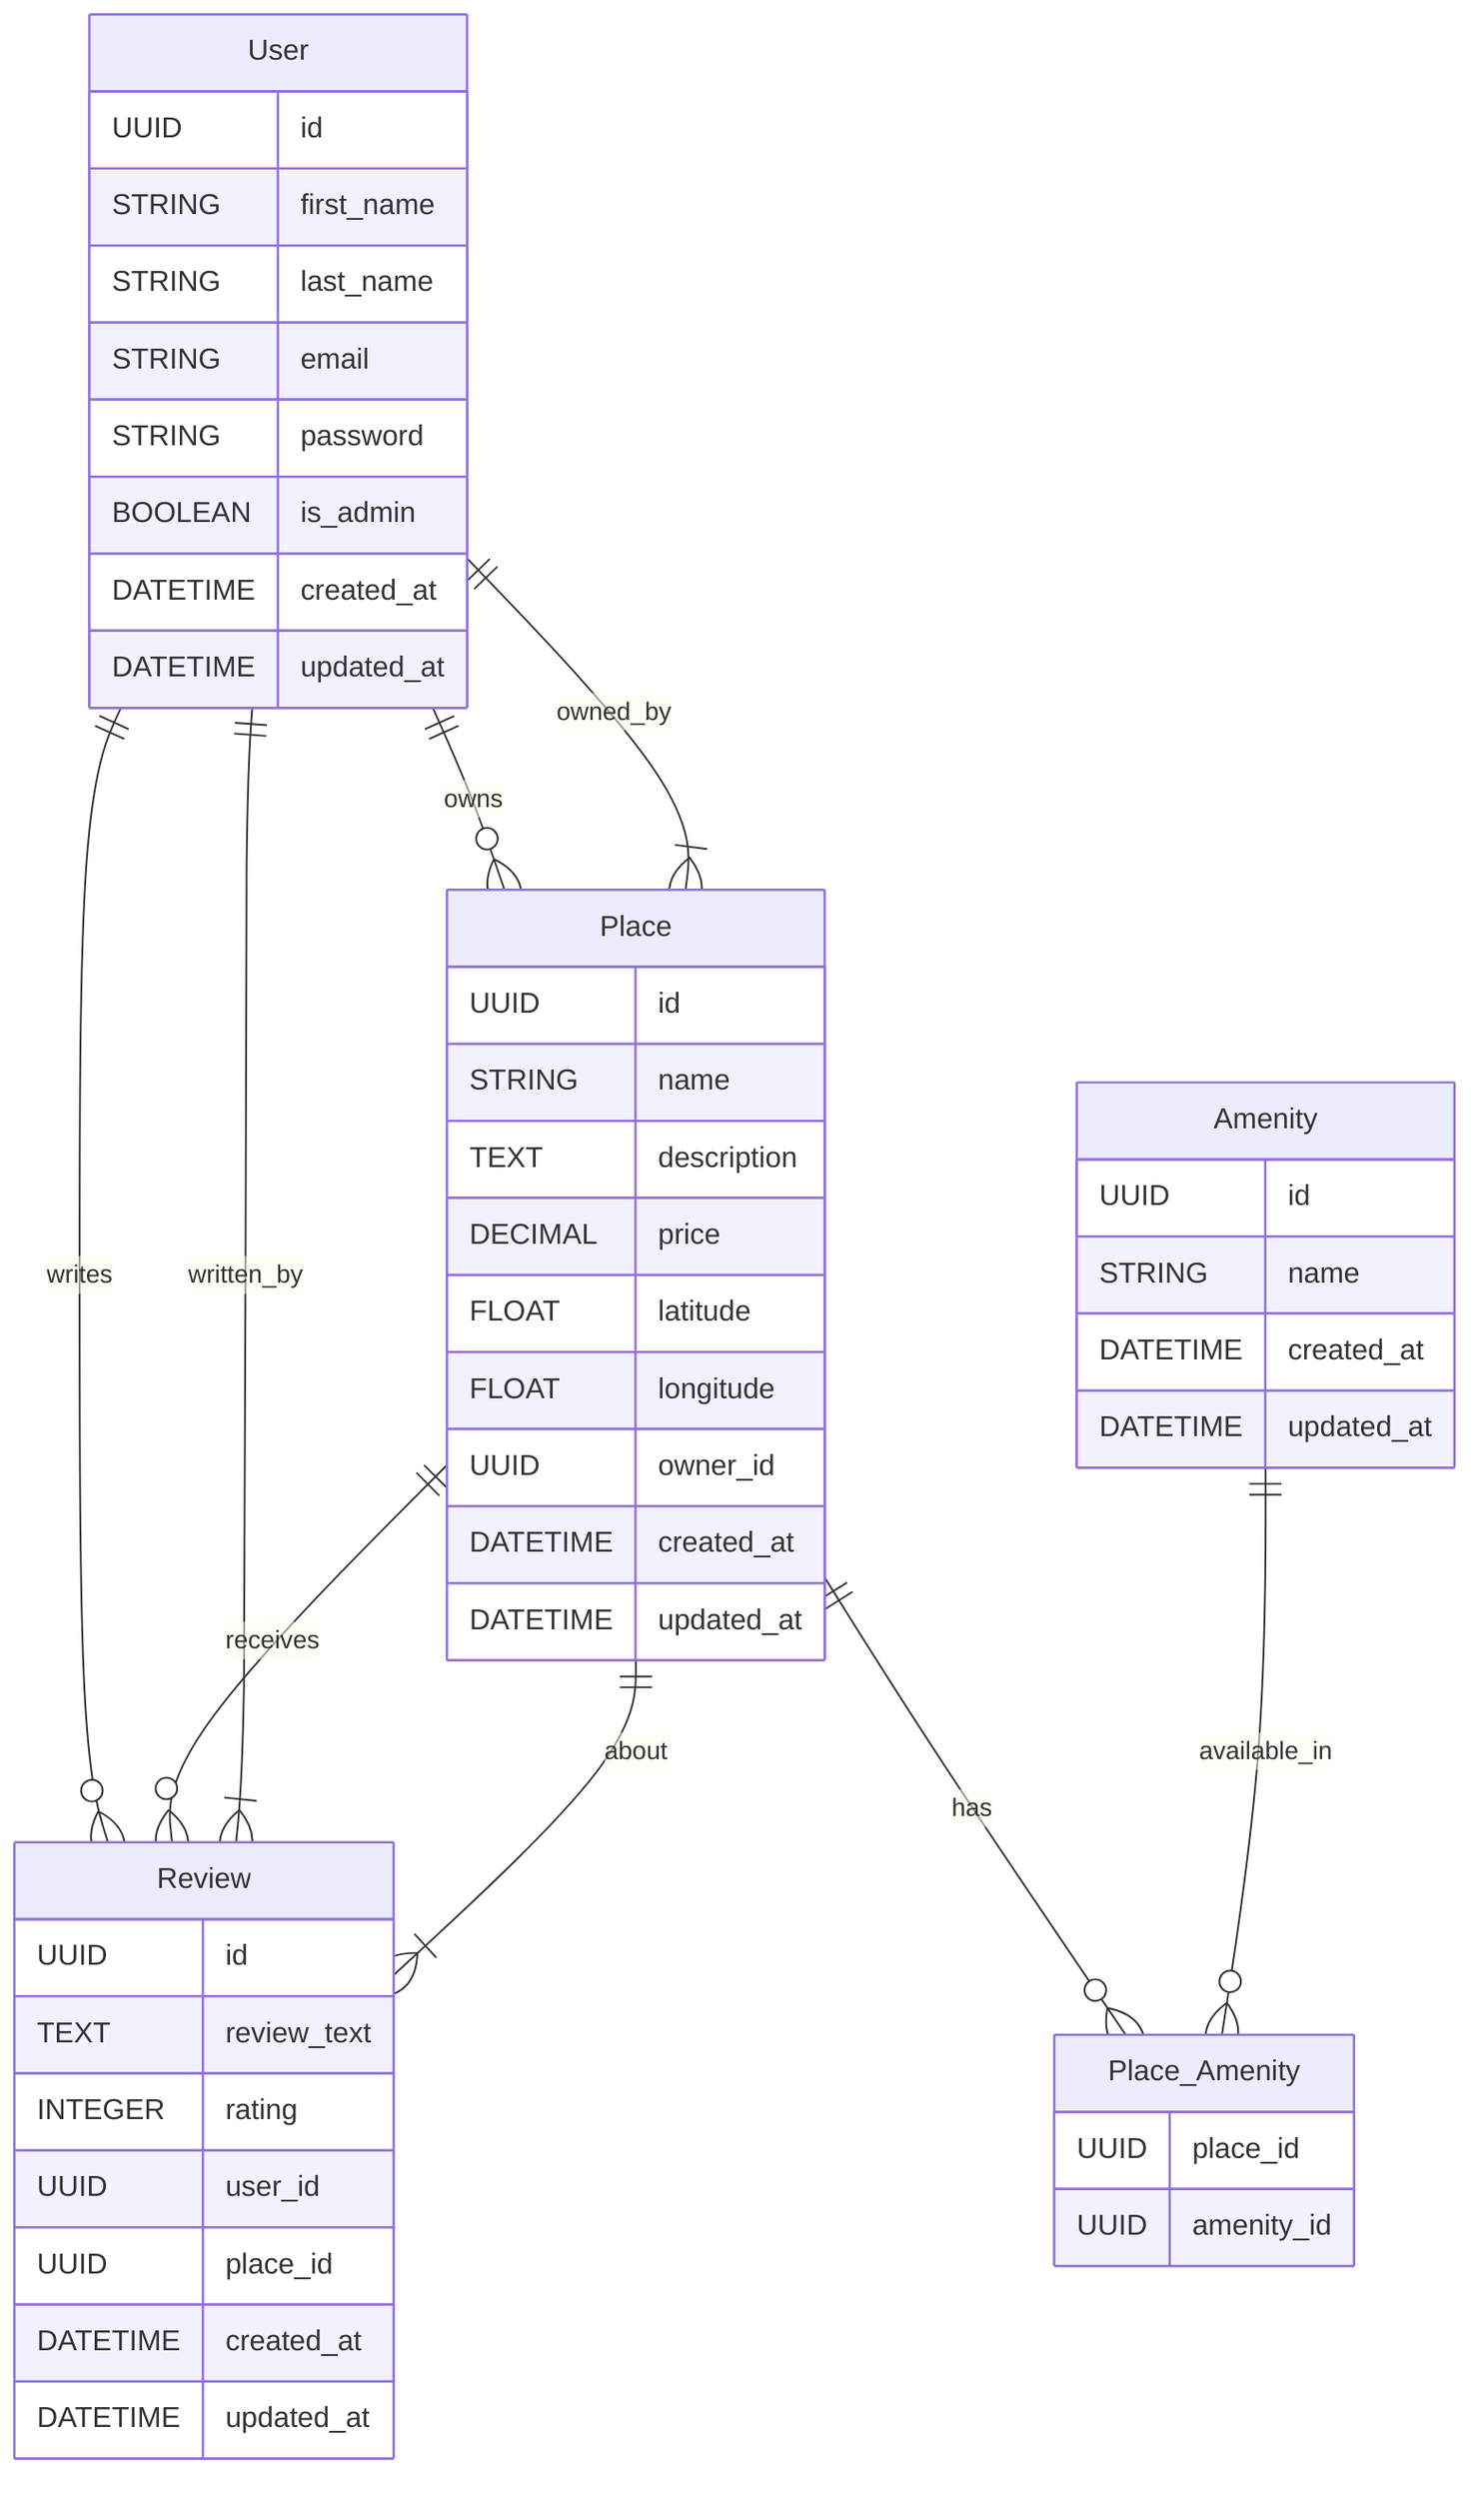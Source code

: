 erDiagram
    User ||--o{ Place : owns
    User ||--o{ Review : writes
    Place ||--o{ Review : receives
    Place }|--|| User : owned_by
    Place ||--o{ Place_Amenity : has
    Review }|--|| User : written_by
    Review }|--|| Place : about
    Amenity ||--o{ Place_Amenity : available_in

    User {
        UUID id
        STRING first_name
        STRING last_name
        STRING email
        STRING password
        BOOLEAN is_admin
        DATETIME created_at
        DATETIME updated_at
    }

    Place {
        UUID id
        STRING name
        TEXT description
        DECIMAL price
        FLOAT latitude
        FLOAT longitude
        UUID owner_id
        DATETIME created_at
        DATETIME updated_at
    }

    Review {
        UUID id
        TEXT review_text
        INTEGER rating
        UUID user_id
        UUID place_id
        DATETIME created_at
        DATETIME updated_at
    }

    Amenity {
        UUID id
        STRING name
        DATETIME created_at
        DATETIME updated_at
    }

    Place_Amenity {
        UUID place_id
        UUID amenity_id
    }